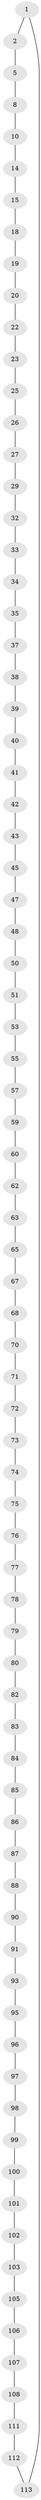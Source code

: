 // original degree distribution, {2: 1.0}
// Generated by graph-tools (version 1.1) at 2025/20/03/04/25 18:20:14]
// undirected, 79 vertices, 79 edges
graph export_dot {
graph [start="1"]
  node [color=gray90,style=filled];
  1;
  2 [super="+3"];
  5 [super="+6"];
  8 [super="+9"];
  10 [super="+11"];
  14;
  15 [super="+16"];
  18;
  19;
  20 [super="+21"];
  22;
  23 [super="+24"];
  25;
  26;
  27 [super="+28"];
  29 [super="+30"];
  32;
  33;
  34;
  35 [super="+36"];
  37;
  38;
  39;
  40;
  41;
  42;
  43 [super="+44"];
  45 [super="+46"];
  47;
  48 [super="+49"];
  50;
  51 [super="+52"];
  53 [super="+54"];
  55 [super="+56"];
  57 [super="+58"];
  59;
  60 [super="+61"];
  62;
  63 [super="+64"];
  65 [super="+66"];
  67;
  68 [super="+69"];
  70;
  71;
  72;
  73;
  74;
  75;
  76;
  77;
  78;
  79;
  80 [super="+81"];
  82;
  83;
  84;
  85;
  86;
  87;
  88 [super="+89"];
  90;
  91 [super="+92"];
  93 [super="+94"];
  95;
  96;
  97;
  98;
  99;
  100;
  101;
  102;
  103 [super="+104"];
  105;
  106;
  107;
  108 [super="+109"];
  111;
  112;
  113;
  1 -- 2;
  1 -- 113;
  2 -- 5;
  5 -- 8;
  8 -- 10;
  10 -- 14;
  14 -- 15;
  15 -- 18;
  18 -- 19;
  19 -- 20;
  20 -- 22;
  22 -- 23;
  23 -- 25;
  25 -- 26;
  26 -- 27;
  27 -- 29;
  29 -- 32;
  32 -- 33;
  33 -- 34;
  34 -- 35;
  35 -- 37;
  37 -- 38;
  38 -- 39;
  39 -- 40;
  40 -- 41;
  41 -- 42;
  42 -- 43;
  43 -- 45;
  45 -- 47;
  47 -- 48;
  48 -- 50;
  50 -- 51;
  51 -- 53;
  53 -- 55;
  55 -- 57;
  57 -- 59;
  59 -- 60;
  60 -- 62;
  62 -- 63;
  63 -- 65;
  65 -- 67;
  67 -- 68;
  68 -- 70;
  70 -- 71;
  71 -- 72;
  72 -- 73;
  73 -- 74;
  74 -- 75;
  75 -- 76;
  76 -- 77;
  77 -- 78;
  78 -- 79;
  79 -- 80;
  80 -- 82;
  82 -- 83;
  83 -- 84;
  84 -- 85;
  85 -- 86;
  86 -- 87;
  87 -- 88;
  88 -- 90;
  90 -- 91;
  91 -- 93;
  93 -- 95;
  95 -- 96;
  96 -- 97;
  97 -- 98;
  98 -- 99;
  99 -- 100;
  100 -- 101;
  101 -- 102;
  102 -- 103;
  103 -- 105;
  105 -- 106;
  106 -- 107;
  107 -- 108;
  108 -- 111;
  111 -- 112;
  112 -- 113;
}
